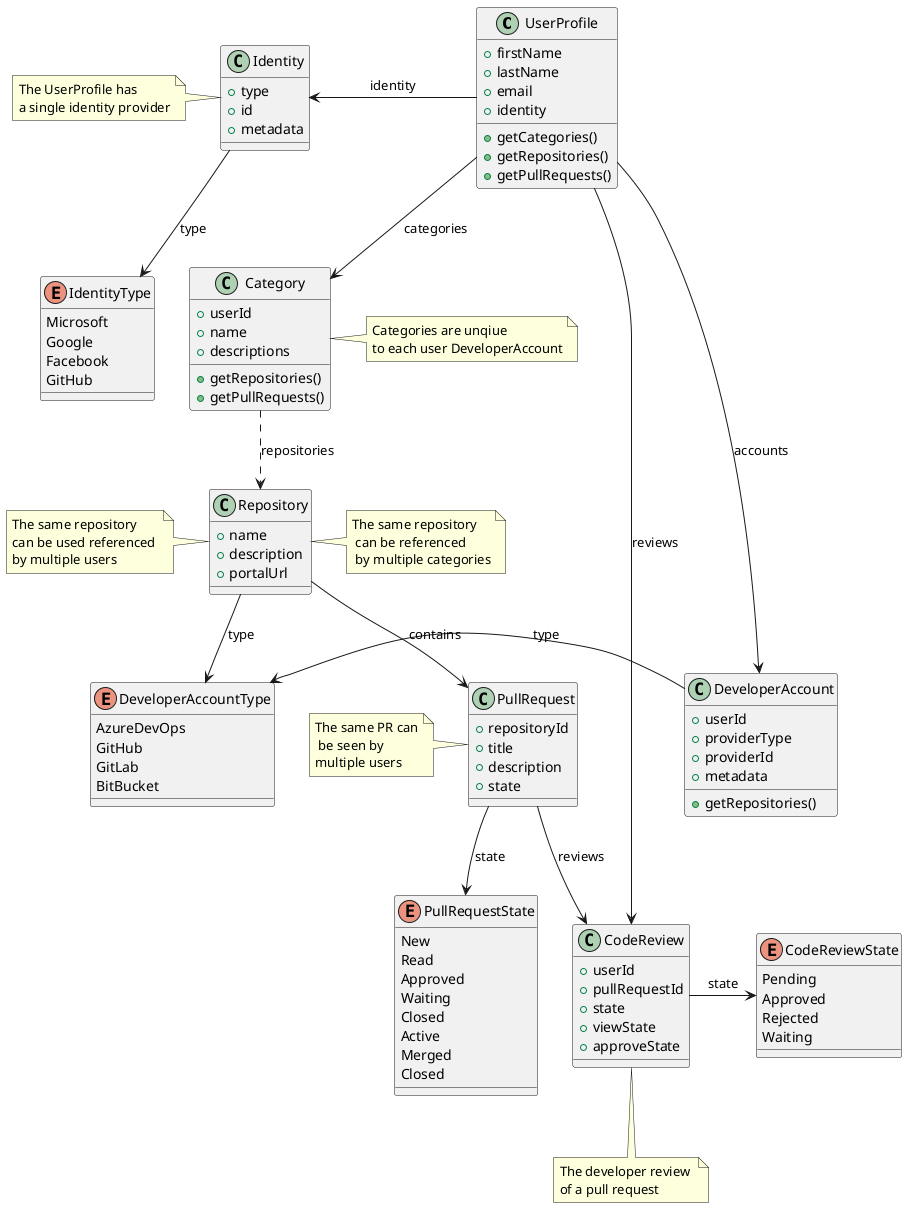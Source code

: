 @startuml

class UserProfile {
  +firstName
  +lastName
  +email
  +identity
  +getCategories()
  +getRepositories()
  +getPullRequests()
}

UserProfile -left-> Identity: identity
UserProfile --> DeveloperAccount : accounts
UserProfile --> Category : categories
UserProfile --> CodeReview : reviews

class CodeReview {
  +userId
  +pullRequestId
  +state
  +viewState
  +approveState
}

CodeReview -right-> CodeReviewState : state
note bottom of CodeReview : The developer review \nof a pull request

enum PullRequestState {
  New
  Read
  Approved
  Waiting
  Closed
}

enum PullRequestState {
  Active
  Merged
  Closed
}

enum CodeReviewState {
  Pending
  Approved
  Rejected
  Waiting
}

class DeveloperAccount {
  +userId
  +providerType
  +providerId
  +metadata
  +getRepositories()
}

DeveloperAccount -left-> DeveloperAccountType : type

class Identity {
  +type
  +id
  +metadata
}
Identity --> IdentityType : type
note left of Identity : The UserProfile has \na single identity provider

enum IdentityType {
  Microsoft
  Google
  Facebook
  GitHub
}

enum DeveloperAccountType {
  AzureDevOps
  GitHub
  GitLab
  BitBucket
}

class Category {
  +userId
  +name
  +descriptions
  +getRepositories()
  +getPullRequests()
}

Category ..> Repository: repositories

note right of Category: Categories are unqiue \nto each user DeveloperAccount

class Repository {
  +name
  +description
  +portalUrl
}

Repository --> PullRequest : contains
Repository --> DeveloperAccountType : type
note left of Repository: The same repository \ncan be used referenced \nby multiple users
note right of Repository: The same repository \n can be referenced \n by multiple categories

class PullRequest {
  +repositoryId
  +title
  +description
  +state
}

PullRequest --> CodeReview : reviews
PullRequest --> PullRequestState: state
note left of PullRequest : The same PR can\n be seen by \nmultiple users

@enduml
